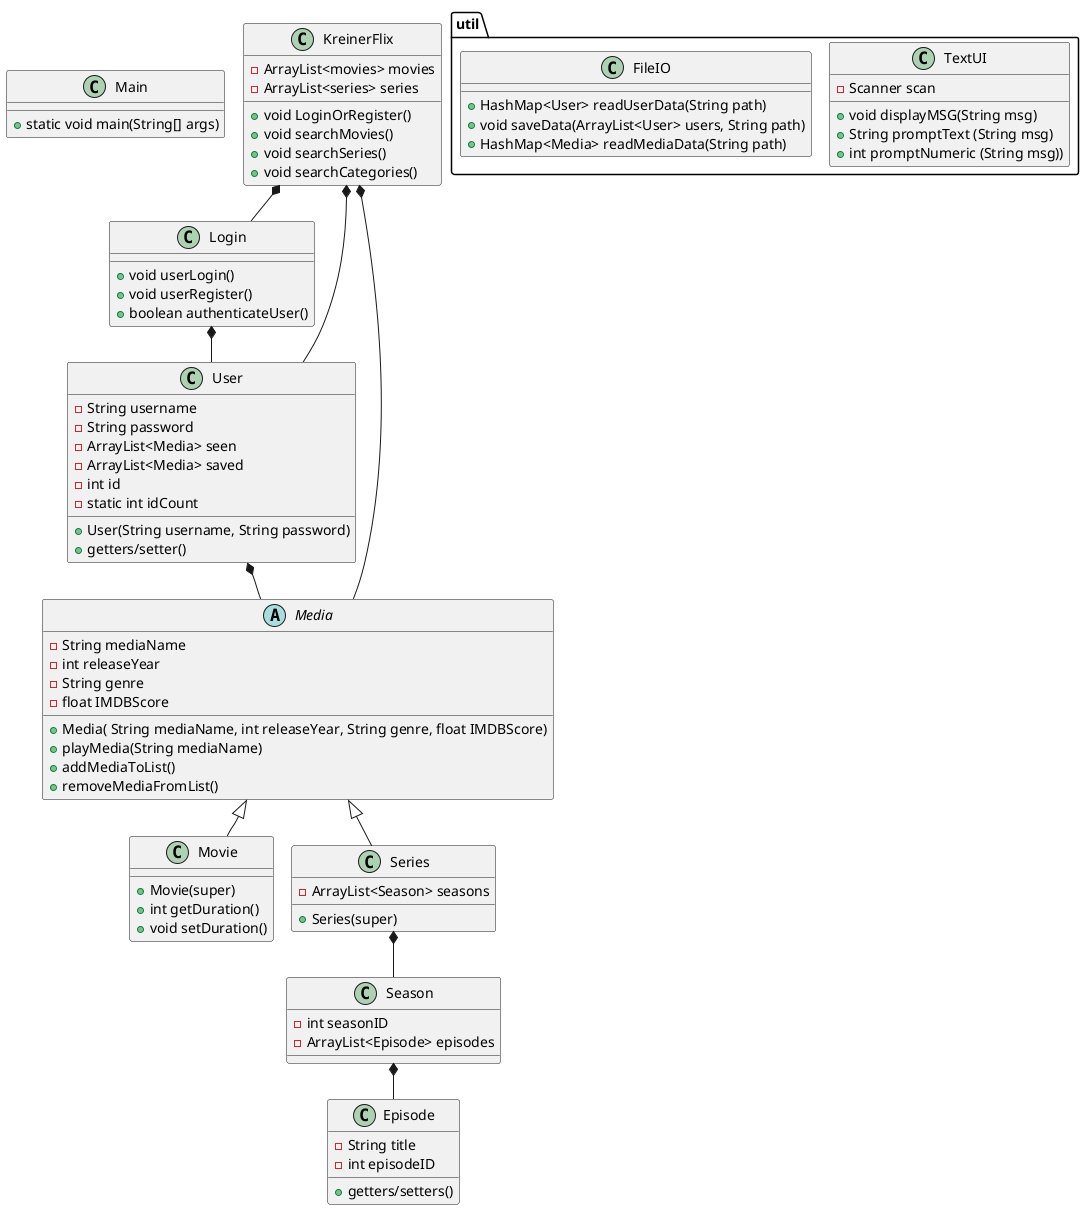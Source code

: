 @startuml
'https://plantuml.com/class-diagram
!pragma layout smetana
class Main{
+ static void main(String[] args)
}
class Login{
+ void userLogin()
+ void userRegister()
+ boolean authenticateUser()
}
abstract class Media{
- String mediaName
- int releaseYear
- String genre
- float IMDBScore

+ Media( String mediaName, int releaseYear, String genre, float IMDBScore)
+ playMedia(String mediaName)
+ addMediaToList()
+ removeMediaFromList()
}

class Movie extends Media{
+ Movie(super)
+ int getDuration()
+ void setDuration()
}

class Series extends Media{
- ArrayList<Season> seasons
+ Series(super)
}

class Season{
- int seasonID
- ArrayList<Episode> episodes
}

class Episode{
- String title
- int episodeID
+ getters/setters()
}

class KreinerFlix{
- ArrayList<movies> movies
- ArrayList<series> series
+ void LoginOrRegister()
+ void searchMovies()
+ void searchSeries()
+ void searchCategories()
}

class User{
- String username
- String password
- ArrayList<Media> seen
- ArrayList<Media> saved
- int id
- static int idCount
+ User(String username, String password)
+ getters/setter()

}
class Movie{

}
package "util"{

class TextUI{
- Scanner scan

+ void displayMSG(String msg)
+ String promptText (String msg)
+ int promptNumeric (String msg))
}

class FileIO{
+ HashMap<User> readUserData(String path)
+ void saveData(ArrayList<User> users, String path)
+ HashMap<Media> readMediaData(String path)
}

KreinerFlix *-- Media

User *-- Media

KreinerFlix *-- User

Series *-- Season

Season *-- Episode
Login *-- User
KreinerFlix *-- Login
@enduml